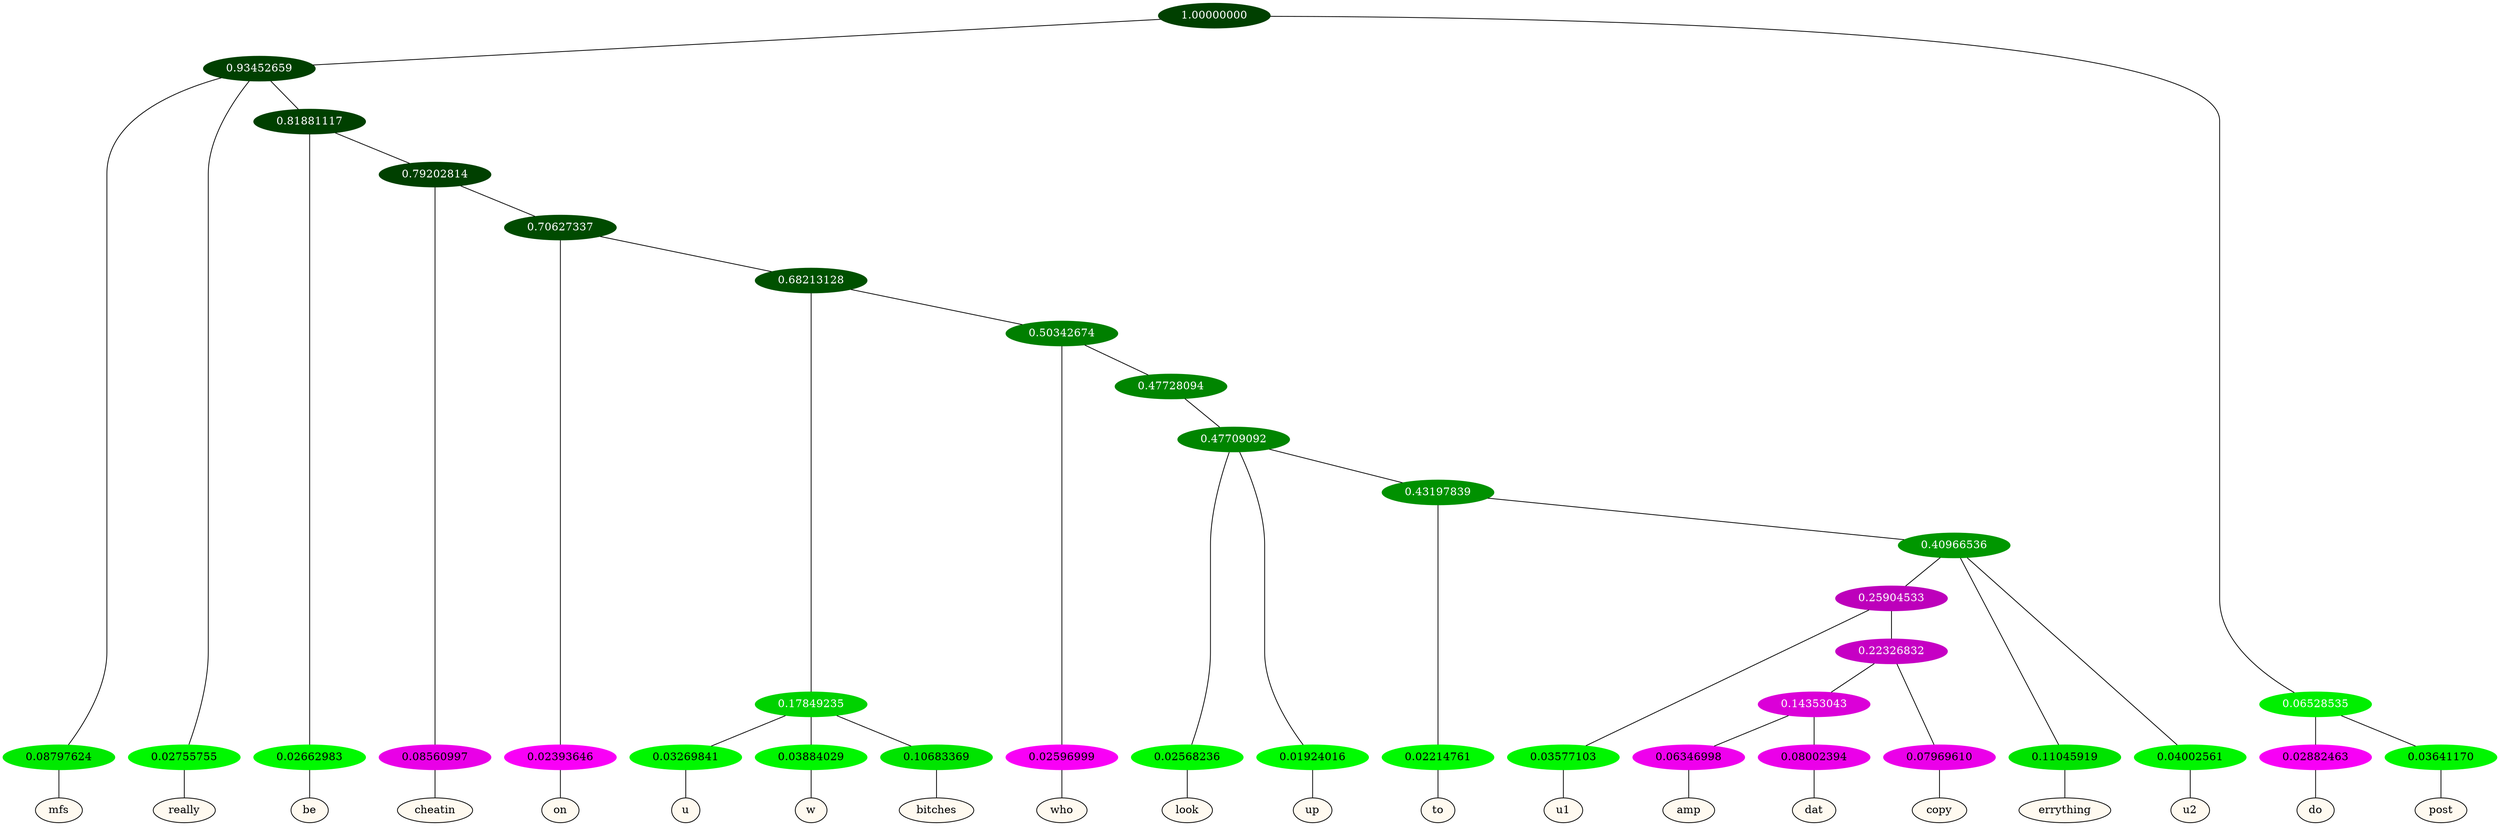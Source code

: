 graph {
	node [format=png height=0.15 nodesep=0.001 ordering=out overlap=prism overlap_scaling=0.01 ranksep=0.001 ratio=0.2 style=filled width=0.15]
	{
		rank=same
		a_w_3 [label=mfs color=black fillcolor=floralwhite style="filled,solid"]
		a_w_4 [label=really color=black fillcolor=floralwhite style="filled,solid"]
		a_w_8 [label=be color=black fillcolor=floralwhite style="filled,solid"]
		a_w_10 [label=cheatin color=black fillcolor=floralwhite style="filled,solid"]
		a_w_12 [label=on color=black fillcolor=floralwhite style="filled,solid"]
		a_w_16 [label=u color=black fillcolor=floralwhite style="filled,solid"]
		a_w_17 [label=w color=black fillcolor=floralwhite style="filled,solid"]
		a_w_18 [label=bitches color=black fillcolor=floralwhite style="filled,solid"]
		a_w_19 [label=who color=black fillcolor=floralwhite style="filled,solid"]
		a_w_22 [label=look color=black fillcolor=floralwhite style="filled,solid"]
		a_w_23 [label=up color=black fillcolor=floralwhite style="filled,solid"]
		a_w_25 [label=to color=black fillcolor=floralwhite style="filled,solid"]
		a_w_30 [label=u1 color=black fillcolor=floralwhite style="filled,solid"]
		a_w_34 [label=amp color=black fillcolor=floralwhite style="filled,solid"]
		a_w_35 [label=dat color=black fillcolor=floralwhite style="filled,solid"]
		a_w_33 [label=copy color=black fillcolor=floralwhite style="filled,solid"]
		a_w_28 [label=errything color=black fillcolor=floralwhite style="filled,solid"]
		a_w_29 [label=u2 color=black fillcolor=floralwhite style="filled,solid"]
		a_w_6 [label=do color=black fillcolor=floralwhite style="filled,solid"]
		a_w_7 [label=post color=black fillcolor=floralwhite style="filled,solid"]
	}
	a_n_3 -- a_w_3
	a_n_4 -- a_w_4
	a_n_8 -- a_w_8
	a_n_10 -- a_w_10
	a_n_12 -- a_w_12
	a_n_16 -- a_w_16
	a_n_17 -- a_w_17
	a_n_18 -- a_w_18
	a_n_19 -- a_w_19
	a_n_22 -- a_w_22
	a_n_23 -- a_w_23
	a_n_25 -- a_w_25
	a_n_30 -- a_w_30
	a_n_34 -- a_w_34
	a_n_35 -- a_w_35
	a_n_33 -- a_w_33
	a_n_28 -- a_w_28
	a_n_29 -- a_w_29
	a_n_6 -- a_w_6
	a_n_7 -- a_w_7
	{
		rank=same
		a_n_3 [label=0.08797624 color="0.334 1.000 0.912" fontcolor=black]
		a_n_4 [label=0.02755755 color="0.334 1.000 0.972" fontcolor=black]
		a_n_8 [label=0.02662983 color="0.334 1.000 0.973" fontcolor=black]
		a_n_10 [label=0.08560997 color="0.835 1.000 0.914" fontcolor=black]
		a_n_12 [label=0.02393646 color="0.835 1.000 0.976" fontcolor=black]
		a_n_16 [label=0.03269841 color="0.334 1.000 0.967" fontcolor=black]
		a_n_17 [label=0.03884029 color="0.334 1.000 0.961" fontcolor=black]
		a_n_18 [label=0.10683369 color="0.334 1.000 0.893" fontcolor=black]
		a_n_19 [label=0.02596999 color="0.835 1.000 0.974" fontcolor=black]
		a_n_22 [label=0.02568236 color="0.334 1.000 0.974" fontcolor=black]
		a_n_23 [label=0.01924016 color="0.334 1.000 0.981" fontcolor=black]
		a_n_25 [label=0.02214761 color="0.334 1.000 0.978" fontcolor=black]
		a_n_30 [label=0.03577103 color="0.334 1.000 0.964" fontcolor=black]
		a_n_34 [label=0.06346998 color="0.835 1.000 0.937" fontcolor=black]
		a_n_35 [label=0.08002394 color="0.835 1.000 0.920" fontcolor=black]
		a_n_33 [label=0.07969610 color="0.835 1.000 0.920" fontcolor=black]
		a_n_28 [label=0.11045919 color="0.334 1.000 0.890" fontcolor=black]
		a_n_29 [label=0.04002561 color="0.334 1.000 0.960" fontcolor=black]
		a_n_6 [label=0.02882463 color="0.835 1.000 0.971" fontcolor=black]
		a_n_7 [label=0.03641170 color="0.334 1.000 0.964" fontcolor=black]
	}
	a_n_0 [label=1.00000000 color="0.334 1.000 0.250" fontcolor=grey99]
	a_n_1 [label=0.93452659 color="0.334 1.000 0.250" fontcolor=grey99]
	a_n_0 -- a_n_1
	a_n_2 [label=0.06528535 color="0.334 1.000 0.935" fontcolor=grey99]
	a_n_0 -- a_n_2
	a_n_1 -- a_n_3
	a_n_1 -- a_n_4
	a_n_5 [label=0.81881117 color="0.334 1.000 0.250" fontcolor=grey99]
	a_n_1 -- a_n_5
	a_n_2 -- a_n_6
	a_n_2 -- a_n_7
	a_n_5 -- a_n_8
	a_n_9 [label=0.79202814 color="0.334 1.000 0.250" fontcolor=grey99]
	a_n_5 -- a_n_9
	a_n_9 -- a_n_10
	a_n_11 [label=0.70627337 color="0.334 1.000 0.294" fontcolor=grey99]
	a_n_9 -- a_n_11
	a_n_11 -- a_n_12
	a_n_13 [label=0.68213128 color="0.334 1.000 0.318" fontcolor=grey99]
	a_n_11 -- a_n_13
	a_n_14 [label=0.17849235 color="0.334 1.000 0.822" fontcolor=grey99]
	a_n_13 -- a_n_14
	a_n_15 [label=0.50342674 color="0.334 1.000 0.497" fontcolor=grey99]
	a_n_13 -- a_n_15
	a_n_14 -- a_n_16
	a_n_14 -- a_n_17
	a_n_14 -- a_n_18
	a_n_15 -- a_n_19
	a_n_20 [label=0.47728094 color="0.334 1.000 0.523" fontcolor=grey99]
	a_n_15 -- a_n_20
	a_n_21 [label=0.47709092 color="0.334 1.000 0.523" fontcolor=grey99]
	a_n_20 -- a_n_21
	a_n_21 -- a_n_22
	a_n_21 -- a_n_23
	a_n_24 [label=0.43197839 color="0.334 1.000 0.568" fontcolor=grey99]
	a_n_21 -- a_n_24
	a_n_24 -- a_n_25
	a_n_26 [label=0.40966536 color="0.334 1.000 0.590" fontcolor=grey99]
	a_n_24 -- a_n_26
	a_n_27 [label=0.25904533 color="0.835 1.000 0.741" fontcolor=grey99]
	a_n_26 -- a_n_27
	a_n_26 -- a_n_28
	a_n_26 -- a_n_29
	a_n_27 -- a_n_30
	a_n_31 [label=0.22326832 color="0.835 1.000 0.777" fontcolor=grey99]
	a_n_27 -- a_n_31
	a_n_32 [label=0.14353043 color="0.835 1.000 0.856" fontcolor=grey99]
	a_n_31 -- a_n_32
	a_n_31 -- a_n_33
	a_n_32 -- a_n_34
	a_n_32 -- a_n_35
}
